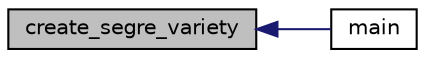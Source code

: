 digraph "create_segre_variety"
{
  edge [fontname="Helvetica",fontsize="10",labelfontname="Helvetica",labelfontsize="10"];
  node [fontname="Helvetica",fontsize="10",shape=record];
  rankdir="LR";
  Node587 [label="create_segre_variety",height=0.2,width=0.4,color="black", fillcolor="grey75", style="filled", fontcolor="black"];
  Node587 -> Node588 [dir="back",color="midnightblue",fontsize="10",style="solid",fontname="Helvetica"];
  Node588 [label="main",height=0.2,width=0.4,color="black", fillcolor="white", style="filled",URL="$d4/d6e/make__something_8_c.html#a217dbf8b442f20279ea00b898af96f52"];
}
